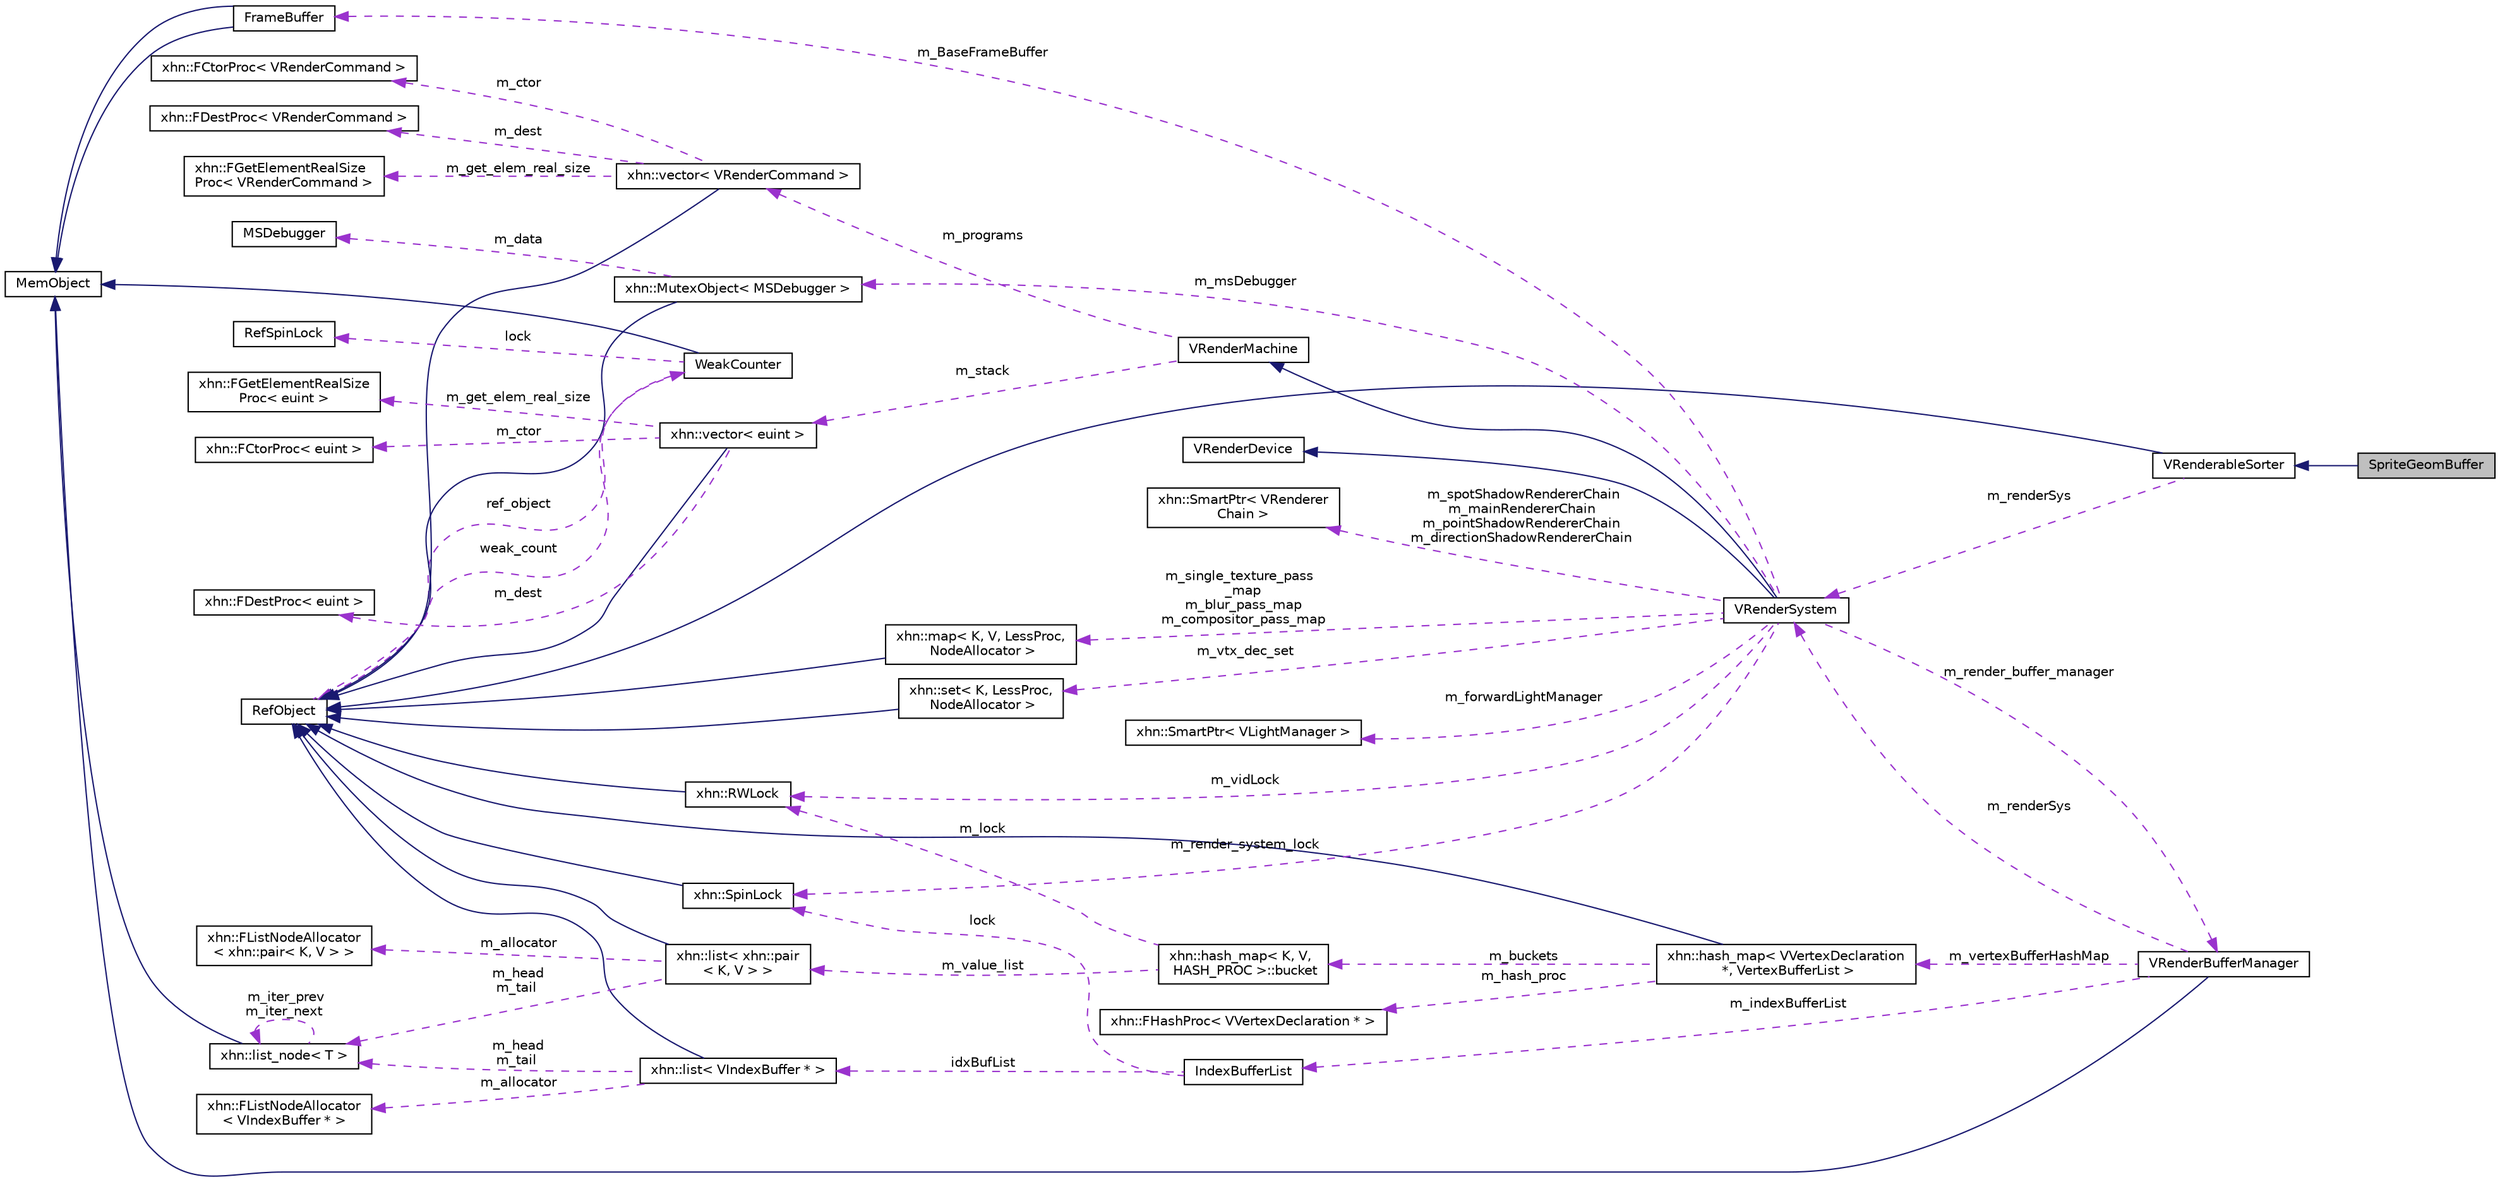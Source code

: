 digraph "SpriteGeomBuffer"
{
  edge [fontname="Helvetica",fontsize="10",labelfontname="Helvetica",labelfontsize="10"];
  node [fontname="Helvetica",fontsize="10",shape=record];
  rankdir="LR";
  Node1 [label="SpriteGeomBuffer",height=0.2,width=0.4,color="black", fillcolor="grey75", style="filled", fontcolor="black"];
  Node2 -> Node1 [dir="back",color="midnightblue",fontsize="10",style="solid",fontname="Helvetica"];
  Node2 [label="VRenderableSorter",height=0.2,width=0.4,color="black", fillcolor="white", style="filled",URL="$class_v_renderable_sorter.html"];
  Node3 -> Node2 [dir="back",color="midnightblue",fontsize="10",style="solid",fontname="Helvetica"];
  Node3 [label="RefObject",height=0.2,width=0.4,color="black", fillcolor="white", style="filled",URL="$class_ref_object.html"];
  Node4 -> Node3 [dir="back",color="darkorchid3",fontsize="10",style="dashed",label=" weak_count" ,fontname="Helvetica"];
  Node4 [label="WeakCounter",height=0.2,width=0.4,color="black", fillcolor="white", style="filled",URL="$class_weak_counter.html",tooltip="WeakCounter. "];
  Node5 -> Node4 [dir="back",color="midnightblue",fontsize="10",style="solid",fontname="Helvetica"];
  Node5 [label="MemObject",height=0.2,width=0.4,color="black", fillcolor="white", style="filled",URL="$class_mem_object.html"];
  Node6 -> Node4 [dir="back",color="darkorchid3",fontsize="10",style="dashed",label=" lock" ,fontname="Helvetica"];
  Node6 [label="RefSpinLock",height=0.2,width=0.4,color="black", fillcolor="white", style="filled",URL="$class_ref_spin_lock.html"];
  Node3 -> Node4 [dir="back",color="darkorchid3",fontsize="10",style="dashed",label=" ref_object" ,fontname="Helvetica"];
  Node7 -> Node2 [dir="back",color="darkorchid3",fontsize="10",style="dashed",label=" m_renderSys" ,fontname="Helvetica"];
  Node7 [label="VRenderSystem",height=0.2,width=0.4,color="black", fillcolor="white", style="filled",URL="$class_v_render_system.html",tooltip="VRenderSystem 渲染系统 "];
  Node8 -> Node7 [dir="back",color="midnightblue",fontsize="10",style="solid",fontname="Helvetica"];
  Node8 [label="VRenderMachine",height=0.2,width=0.4,color="black", fillcolor="white", style="filled",URL="$class_v_render_machine.html"];
  Node9 -> Node8 [dir="back",color="darkorchid3",fontsize="10",style="dashed",label=" m_programs" ,fontname="Helvetica"];
  Node9 [label="xhn::vector\< VRenderCommand \>",height=0.2,width=0.4,color="black", fillcolor="white", style="filled",URL="$classxhn_1_1vector.html"];
  Node3 -> Node9 [dir="back",color="midnightblue",fontsize="10",style="solid",fontname="Helvetica"];
  Node10 -> Node9 [dir="back",color="darkorchid3",fontsize="10",style="dashed",label=" m_ctor" ,fontname="Helvetica"];
  Node10 [label="xhn::FCtorProc\< VRenderCommand \>",height=0.2,width=0.4,color="black", fillcolor="white", style="filled",URL="$structxhn_1_1_f_ctor_proc.html"];
  Node11 -> Node9 [dir="back",color="darkorchid3",fontsize="10",style="dashed",label=" m_dest" ,fontname="Helvetica"];
  Node11 [label="xhn::FDestProc\< VRenderCommand \>",height=0.2,width=0.4,color="black", fillcolor="white", style="filled",URL="$structxhn_1_1_f_dest_proc.html"];
  Node12 -> Node9 [dir="back",color="darkorchid3",fontsize="10",style="dashed",label=" m_get_elem_real_size" ,fontname="Helvetica"];
  Node12 [label="xhn::FGetElementRealSize\lProc\< VRenderCommand \>",height=0.2,width=0.4,color="black", fillcolor="white", style="filled",URL="$structxhn_1_1_f_get_element_real_size_proc.html"];
  Node13 -> Node8 [dir="back",color="darkorchid3",fontsize="10",style="dashed",label=" m_stack" ,fontname="Helvetica"];
  Node13 [label="xhn::vector\< euint \>",height=0.2,width=0.4,color="black", fillcolor="white", style="filled",URL="$classxhn_1_1vector.html"];
  Node3 -> Node13 [dir="back",color="midnightblue",fontsize="10",style="solid",fontname="Helvetica"];
  Node14 -> Node13 [dir="back",color="darkorchid3",fontsize="10",style="dashed",label=" m_get_elem_real_size" ,fontname="Helvetica"];
  Node14 [label="xhn::FGetElementRealSize\lProc\< euint \>",height=0.2,width=0.4,color="black", fillcolor="white", style="filled",URL="$structxhn_1_1_f_get_element_real_size_proc.html"];
  Node15 -> Node13 [dir="back",color="darkorchid3",fontsize="10",style="dashed",label=" m_ctor" ,fontname="Helvetica"];
  Node15 [label="xhn::FCtorProc\< euint \>",height=0.2,width=0.4,color="black", fillcolor="white", style="filled",URL="$structxhn_1_1_f_ctor_proc.html"];
  Node16 -> Node13 [dir="back",color="darkorchid3",fontsize="10",style="dashed",label=" m_dest" ,fontname="Helvetica"];
  Node16 [label="xhn::FDestProc\< euint \>",height=0.2,width=0.4,color="black", fillcolor="white", style="filled",URL="$structxhn_1_1_f_dest_proc.html"];
  Node17 -> Node7 [dir="back",color="midnightblue",fontsize="10",style="solid",fontname="Helvetica"];
  Node17 [label="VRenderDevice",height=0.2,width=0.4,color="black", fillcolor="white", style="filled",URL="$class_v_render_device.html"];
  Node18 -> Node7 [dir="back",color="darkorchid3",fontsize="10",style="dashed",label=" m_vidLock" ,fontname="Helvetica"];
  Node18 [label="xhn::RWLock",height=0.2,width=0.4,color="black", fillcolor="white", style="filled",URL="$classxhn_1_1_r_w_lock.html",tooltip="RWLock. "];
  Node3 -> Node18 [dir="back",color="midnightblue",fontsize="10",style="solid",fontname="Helvetica"];
  Node19 -> Node7 [dir="back",color="darkorchid3",fontsize="10",style="dashed",label=" m_render_buffer_manager" ,fontname="Helvetica"];
  Node19 [label="VRenderBufferManager",height=0.2,width=0.4,color="black", fillcolor="white", style="filled",URL="$class_v_render_buffer_manager.html",tooltip="VRenderBufferManager 渲染缓冲管理器 "];
  Node5 -> Node19 [dir="back",color="midnightblue",fontsize="10",style="solid",fontname="Helvetica"];
  Node20 -> Node19 [dir="back",color="darkorchid3",fontsize="10",style="dashed",label=" m_vertexBufferHashMap" ,fontname="Helvetica"];
  Node20 [label="xhn::hash_map\< VVertexDeclaration\l *, VertexBufferList \>",height=0.2,width=0.4,color="black", fillcolor="white", style="filled",URL="$classxhn_1_1hash__map.html"];
  Node3 -> Node20 [dir="back",color="midnightblue",fontsize="10",style="solid",fontname="Helvetica"];
  Node21 -> Node20 [dir="back",color="darkorchid3",fontsize="10",style="dashed",label=" m_hash_proc" ,fontname="Helvetica"];
  Node21 [label="xhn::FHashProc\< VVertexDeclaration * \>",height=0.2,width=0.4,color="black", fillcolor="white", style="filled",URL="$structxhn_1_1_f_hash_proc.html"];
  Node22 -> Node20 [dir="back",color="darkorchid3",fontsize="10",style="dashed",label=" m_buckets" ,fontname="Helvetica"];
  Node22 [label="xhn::hash_map\< K, V,\l HASH_PROC \>::bucket",height=0.2,width=0.4,color="black", fillcolor="white", style="filled",URL="$classxhn_1_1hash__map_1_1bucket.html"];
  Node18 -> Node22 [dir="back",color="darkorchid3",fontsize="10",style="dashed",label=" m_lock" ,fontname="Helvetica"];
  Node23 -> Node22 [dir="back",color="darkorchid3",fontsize="10",style="dashed",label=" m_value_list" ,fontname="Helvetica"];
  Node23 [label="xhn::list\< xhn::pair\l\< K, V \> \>",height=0.2,width=0.4,color="black", fillcolor="white", style="filled",URL="$classxhn_1_1list.html"];
  Node3 -> Node23 [dir="back",color="midnightblue",fontsize="10",style="solid",fontname="Helvetica"];
  Node24 -> Node23 [dir="back",color="darkorchid3",fontsize="10",style="dashed",label=" m_allocator" ,fontname="Helvetica"];
  Node24 [label="xhn::FListNodeAllocator\l\< xhn::pair\< K, V \> \>",height=0.2,width=0.4,color="black", fillcolor="white", style="filled",URL="$classxhn_1_1_f_list_node_allocator.html"];
  Node25 -> Node23 [dir="back",color="darkorchid3",fontsize="10",style="dashed",label=" m_head\nm_tail" ,fontname="Helvetica"];
  Node25 [label="xhn::list_node\< T \>",height=0.2,width=0.4,color="black", fillcolor="white", style="filled",URL="$classxhn_1_1list__node.html"];
  Node5 -> Node25 [dir="back",color="midnightblue",fontsize="10",style="solid",fontname="Helvetica"];
  Node25 -> Node25 [dir="back",color="darkorchid3",fontsize="10",style="dashed",label=" m_iter_prev\nm_iter_next" ,fontname="Helvetica"];
  Node7 -> Node19 [dir="back",color="darkorchid3",fontsize="10",style="dashed",label=" m_renderSys" ,fontname="Helvetica"];
  Node26 -> Node19 [dir="back",color="darkorchid3",fontsize="10",style="dashed",label=" m_indexBufferList" ,fontname="Helvetica"];
  Node26 [label="IndexBufferList",height=0.2,width=0.4,color="black", fillcolor="white", style="filled",URL="$struct_index_buffer_list.html"];
  Node27 -> Node26 [dir="back",color="darkorchid3",fontsize="10",style="dashed",label=" lock" ,fontname="Helvetica"];
  Node27 [label="xhn::SpinLock",height=0.2,width=0.4,color="black", fillcolor="white", style="filled",URL="$classxhn_1_1_spin_lock.html",tooltip="SpinLock. "];
  Node3 -> Node27 [dir="back",color="midnightblue",fontsize="10",style="solid",fontname="Helvetica"];
  Node28 -> Node26 [dir="back",color="darkorchid3",fontsize="10",style="dashed",label=" idxBufList" ,fontname="Helvetica"];
  Node28 [label="xhn::list\< VIndexBuffer * \>",height=0.2,width=0.4,color="black", fillcolor="white", style="filled",URL="$classxhn_1_1list.html"];
  Node3 -> Node28 [dir="back",color="midnightblue",fontsize="10",style="solid",fontname="Helvetica"];
  Node29 -> Node28 [dir="back",color="darkorchid3",fontsize="10",style="dashed",label=" m_allocator" ,fontname="Helvetica"];
  Node29 [label="xhn::FListNodeAllocator\l\< VIndexBuffer * \>",height=0.2,width=0.4,color="black", fillcolor="white", style="filled",URL="$classxhn_1_1_f_list_node_allocator.html"];
  Node25 -> Node28 [dir="back",color="darkorchid3",fontsize="10",style="dashed",label=" m_head\nm_tail" ,fontname="Helvetica"];
  Node30 -> Node7 [dir="back",color="darkorchid3",fontsize="10",style="dashed",label=" m_BaseFrameBuffer" ,fontname="Helvetica"];
  Node30 [label="FrameBuffer",height=0.2,width=0.4,color="black", fillcolor="white", style="filled",URL="$class_frame_buffer.html",tooltip="FrameBuffer 帧缓冲 "];
  Node5 -> Node30 [dir="back",color="midnightblue",fontsize="10",style="solid",fontname="Helvetica"];
  Node5 -> Node30 [dir="back",color="midnightblue",fontsize="10",style="solid",fontname="Helvetica"];
  Node31 -> Node7 [dir="back",color="darkorchid3",fontsize="10",style="dashed",label=" m_msDebugger" ,fontname="Helvetica"];
  Node31 [label="xhn::MutexObject\< MSDebugger \>",height=0.2,width=0.4,color="black", fillcolor="white", style="filled",URL="$classxhn_1_1_mutex_object.html"];
  Node3 -> Node31 [dir="back",color="midnightblue",fontsize="10",style="solid",fontname="Helvetica"];
  Node32 -> Node31 [dir="back",color="darkorchid3",fontsize="10",style="dashed",label=" m_data" ,fontname="Helvetica"];
  Node32 [label="MSDebugger",height=0.2,width=0.4,color="black", fillcolor="white", style="filled",URL="$class_m_s_debugger.html"];
  Node33 -> Node7 [dir="back",color="darkorchid3",fontsize="10",style="dashed",label=" m_single_texture_pass\l_map\nm_blur_pass_map\nm_compositor_pass_map" ,fontname="Helvetica"];
  Node33 [label="xhn::map\< K, V, LessProc,\l NodeAllocator \>",height=0.2,width=0.4,color="black", fillcolor="white", style="filled",URL="$classxhn_1_1map.html"];
  Node3 -> Node33 [dir="back",color="midnightblue",fontsize="10",style="solid",fontname="Helvetica"];
  Node34 -> Node7 [dir="back",color="darkorchid3",fontsize="10",style="dashed",label=" m_vtx_dec_set" ,fontname="Helvetica"];
  Node34 [label="xhn::set\< K, LessProc,\l NodeAllocator \>",height=0.2,width=0.4,color="black", fillcolor="white", style="filled",URL="$classxhn_1_1set.html"];
  Node3 -> Node34 [dir="back",color="midnightblue",fontsize="10",style="solid",fontname="Helvetica"];
  Node27 -> Node7 [dir="back",color="darkorchid3",fontsize="10",style="dashed",label=" m_render_system_lock" ,fontname="Helvetica"];
  Node35 -> Node7 [dir="back",color="darkorchid3",fontsize="10",style="dashed",label=" m_spotShadowRendererChain\nm_mainRendererChain\nm_pointShadowRendererChain\nm_directionShadowRendererChain" ,fontname="Helvetica"];
  Node35 [label="xhn::SmartPtr\< VRenderer\lChain \>",height=0.2,width=0.4,color="black", fillcolor="white", style="filled",URL="$classxhn_1_1_smart_ptr.html"];
  Node36 -> Node7 [dir="back",color="darkorchid3",fontsize="10",style="dashed",label=" m_forwardLightManager" ,fontname="Helvetica"];
  Node36 [label="xhn::SmartPtr\< VLightManager \>",height=0.2,width=0.4,color="black", fillcolor="white", style="filled",URL="$classxhn_1_1_smart_ptr.html"];
}
